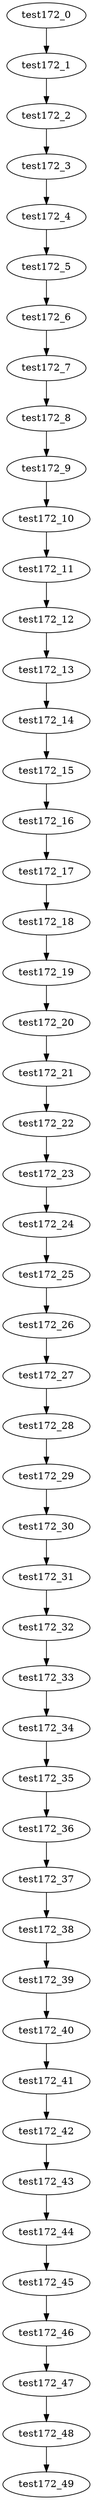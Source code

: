 digraph G {
test172_0->test172_1;
test172_1->test172_2;
test172_2->test172_3;
test172_3->test172_4;
test172_4->test172_5;
test172_5->test172_6;
test172_6->test172_7;
test172_7->test172_8;
test172_8->test172_9;
test172_9->test172_10;
test172_10->test172_11;
test172_11->test172_12;
test172_12->test172_13;
test172_13->test172_14;
test172_14->test172_15;
test172_15->test172_16;
test172_16->test172_17;
test172_17->test172_18;
test172_18->test172_19;
test172_19->test172_20;
test172_20->test172_21;
test172_21->test172_22;
test172_22->test172_23;
test172_23->test172_24;
test172_24->test172_25;
test172_25->test172_26;
test172_26->test172_27;
test172_27->test172_28;
test172_28->test172_29;
test172_29->test172_30;
test172_30->test172_31;
test172_31->test172_32;
test172_32->test172_33;
test172_33->test172_34;
test172_34->test172_35;
test172_35->test172_36;
test172_36->test172_37;
test172_37->test172_38;
test172_38->test172_39;
test172_39->test172_40;
test172_40->test172_41;
test172_41->test172_42;
test172_42->test172_43;
test172_43->test172_44;
test172_44->test172_45;
test172_45->test172_46;
test172_46->test172_47;
test172_47->test172_48;
test172_48->test172_49;

}
